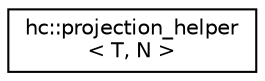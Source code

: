 digraph "Graphical Class Hierarchy"
{
  edge [fontname="Helvetica",fontsize="10",labelfontname="Helvetica",labelfontsize="10"];
  node [fontname="Helvetica",fontsize="10",shape=record];
  rankdir="LR";
  Node1 [label="hc::projection_helper\l\< T, N \>",height=0.2,width=0.4,color="black", fillcolor="white", style="filled",URL="$structhc_1_1projection__helper.html"];
}
